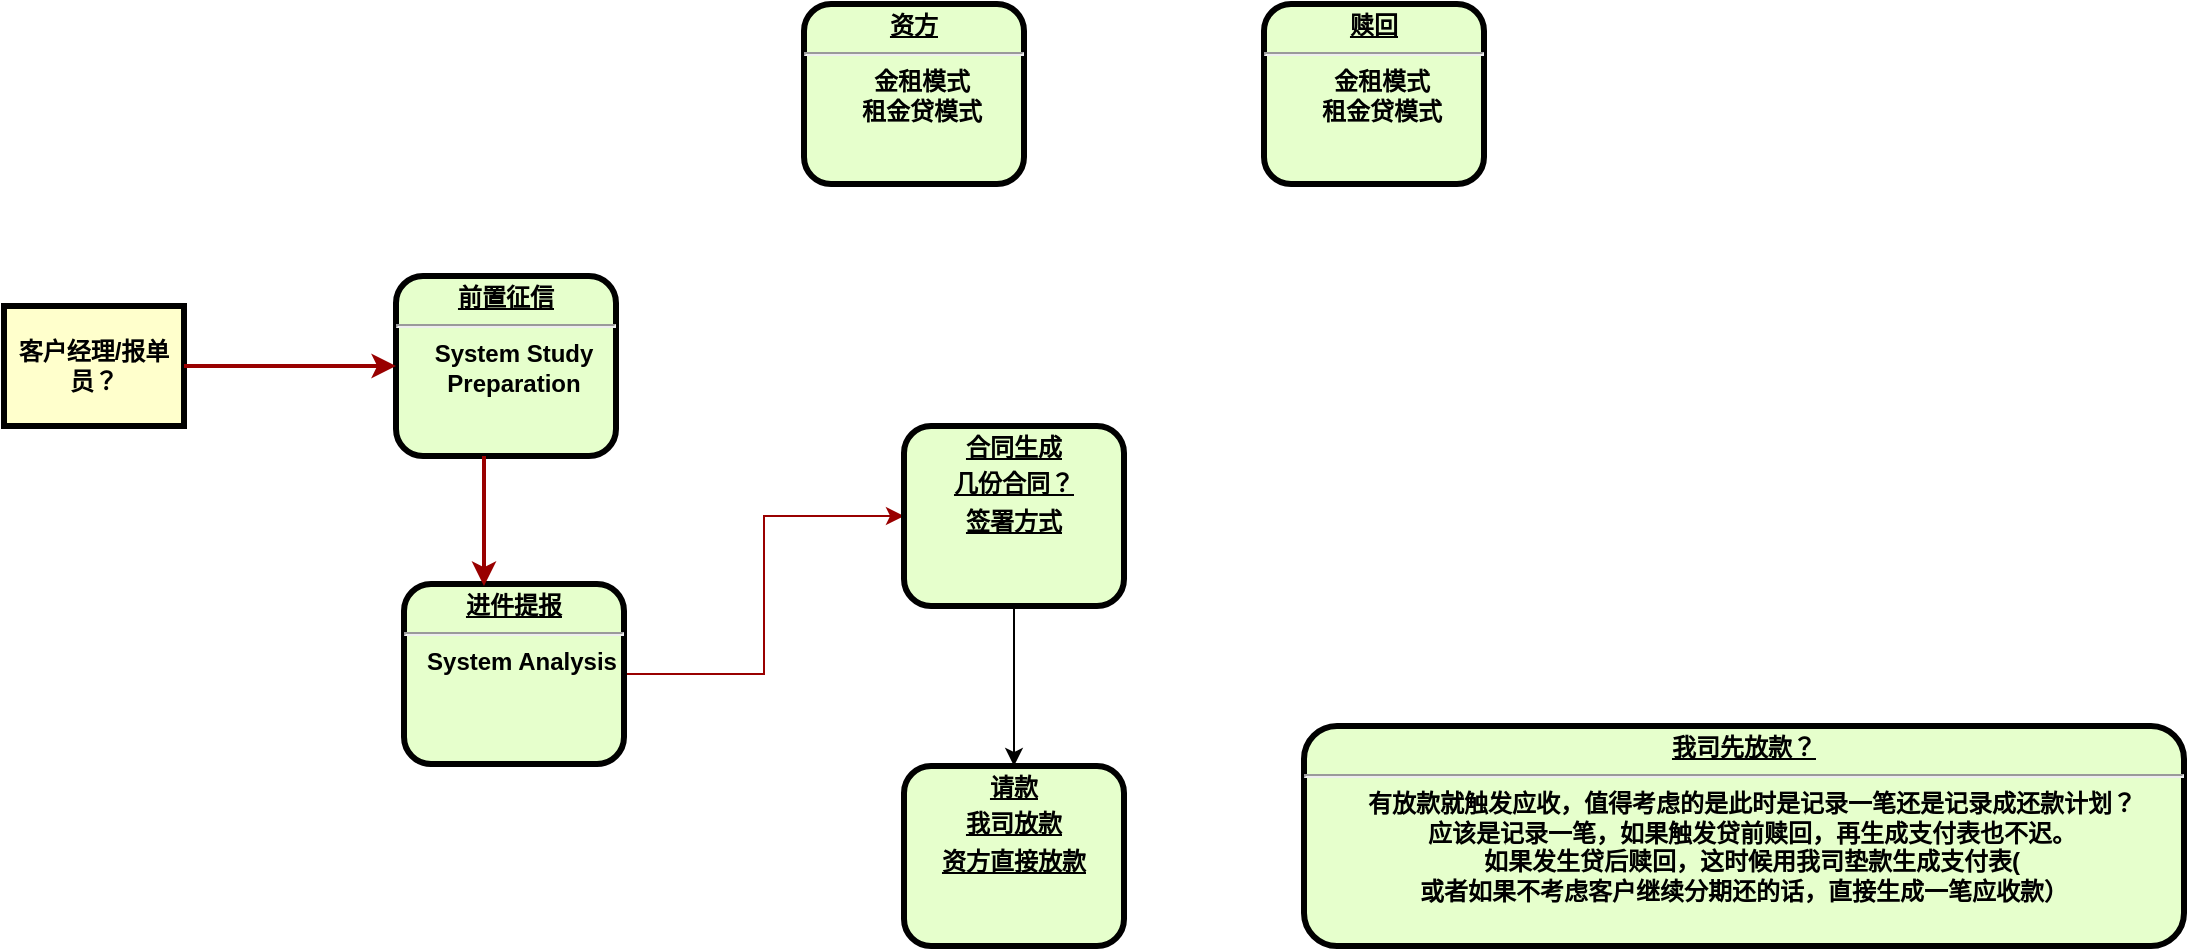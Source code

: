 <mxfile version="21.6.7" type="github">
  <diagram name="Page-1" id="c7558073-3199-34d8-9f00-42111426c3f3">
    <mxGraphModel dx="1395" dy="632" grid="1" gridSize="10" guides="1" tooltips="1" connect="1" arrows="1" fold="1" page="1" pageScale="1" pageWidth="826" pageHeight="1169" background="none" math="0" shadow="0">
      <root>
        <mxCell id="0" />
        <mxCell id="1" parent="0" />
        <mxCell id="2" value="&lt;p style=&quot;margin: 0px; margin-top: 4px; text-align: center; text-decoration: underline;&quot;&gt;&lt;strong&gt;前置征信&lt;br&gt;&lt;/strong&gt;&lt;/p&gt;&lt;hr&gt;&lt;p style=&quot;margin: 0px; margin-left: 8px;&quot;&gt;System Study&lt;/p&gt;&lt;p style=&quot;margin: 0px; margin-left: 8px;&quot;&gt;Preparation&lt;/p&gt;" style="verticalAlign=middle;align=center;overflow=fill;fontSize=12;fontFamily=Helvetica;html=1;rounded=1;fontStyle=1;strokeWidth=3;fillColor=#E6FFCC" parent="1" vertex="1">
          <mxGeometry x="236" y="236" width="110" height="90" as="geometry" />
        </mxCell>
        <mxCell id="4" value="客户经理/报单员？" style="whiteSpace=wrap;align=center;verticalAlign=middle;fontStyle=1;strokeWidth=3;fillColor=#FFFFCC" parent="1" vertex="1">
          <mxGeometry x="40" y="251" width="90" height="60" as="geometry" />
        </mxCell>
        <mxCell id="np0-HoWgLA7KA3SiVWGW-100" style="edgeStyle=orthogonalEdgeStyle;rounded=0;orthogonalLoop=1;jettySize=auto;html=1;strokeColor=#990000;" edge="1" parent="1" source="6" target="np0-HoWgLA7KA3SiVWGW-99">
          <mxGeometry relative="1" as="geometry" />
        </mxCell>
        <mxCell id="6" value="&lt;p style=&quot;margin: 0px; margin-top: 4px; text-align: center; text-decoration: underline;&quot;&gt;&lt;strong&gt;进件提报&lt;br&gt;&lt;/strong&gt;&lt;/p&gt;&lt;hr&gt;&lt;p style=&quot;margin: 0px; margin-left: 8px;&quot;&gt;System Analysis&lt;/p&gt;" style="verticalAlign=middle;align=center;overflow=fill;fontSize=12;fontFamily=Helvetica;html=1;rounded=1;fontStyle=1;strokeWidth=3;fillColor=#E6FFCC" parent="1" vertex="1">
          <mxGeometry x="240" y="390" width="110" height="90" as="geometry" />
        </mxCell>
        <mxCell id="8" value="&lt;p style=&quot;margin: 0px; margin-top: 4px; text-align: center; text-decoration: underline;&quot;&gt;资方&lt;/p&gt;&lt;hr&gt;&lt;p style=&quot;margin: 0px; margin-left: 8px;&quot;&gt;金租模式&lt;/p&gt;&lt;p style=&quot;margin: 0px; margin-left: 8px;&quot;&gt;租金贷模式&lt;/p&gt;" style="verticalAlign=middle;align=center;overflow=fill;fontSize=12;fontFamily=Helvetica;html=1;rounded=1;fontStyle=1;strokeWidth=3;fillColor=#E6FFCC" parent="1" vertex="1">
          <mxGeometry x="440" y="100" width="110" height="90" as="geometry" />
        </mxCell>
        <mxCell id="37" value="" style="edgeStyle=none;noEdgeStyle=1;strokeColor=#990000;strokeWidth=2" parent="1" source="4" target="2" edge="1">
          <mxGeometry width="100" height="100" relative="1" as="geometry">
            <mxPoint x="280" y="190" as="sourcePoint" />
            <mxPoint x="380" y="90" as="targetPoint" />
          </mxGeometry>
        </mxCell>
        <mxCell id="56" value="" style="edgeStyle=elbowEdgeStyle;elbow=horizontal;strokeColor=#990000;strokeWidth=2" parent="1" source="2" edge="1">
          <mxGeometry width="100" height="100" relative="1" as="geometry">
            <mxPoint x="50" y="500" as="sourcePoint" />
            <mxPoint x="280" y="391" as="targetPoint" />
            <Array as="points">
              <mxPoint x="280" y="360" />
            </Array>
          </mxGeometry>
        </mxCell>
        <mxCell id="np0-HoWgLA7KA3SiVWGW-97" value="&lt;p style=&quot;margin: 0px; margin-top: 4px; text-align: center; text-decoration: underline;&quot;&gt;赎回&lt;/p&gt;&lt;hr&gt;&lt;p style=&quot;margin: 0px; margin-left: 8px;&quot;&gt;金租模式&lt;/p&gt;&lt;p style=&quot;margin: 0px; margin-left: 8px;&quot;&gt;租金贷模式&lt;/p&gt;" style="verticalAlign=middle;align=center;overflow=fill;fontSize=12;fontFamily=Helvetica;html=1;rounded=1;fontStyle=1;strokeWidth=3;fillColor=#E6FFCC" vertex="1" parent="1">
          <mxGeometry x="670" y="100" width="110" height="90" as="geometry" />
        </mxCell>
        <mxCell id="np0-HoWgLA7KA3SiVWGW-98" value="&lt;p style=&quot;margin: 0px; margin-top: 4px; text-align: center; text-decoration: underline;&quot;&gt;我司先放款？&lt;/p&gt;&lt;hr&gt;&lt;p style=&quot;margin: 0px; margin-left: 8px;&quot;&gt;有放款就触发应收，值得考虑的是此时是记录一笔还是记录成还款计划？&lt;/p&gt;&lt;p style=&quot;margin: 0px; margin-left: 8px;&quot;&gt;应该是记录一笔，如果触发贷前赎回，再生成支付表也不迟。&lt;/p&gt;&lt;p style=&quot;margin: 0px; margin-left: 8px;&quot;&gt;如果发生贷后赎回，这时候用我司垫款生成支付表(&lt;/p&gt;或者&lt;span style=&quot;background-color: initial;&quot;&gt;如果不考虑客户继续分期还的话，直接生成一笔应收款）&lt;/span&gt;" style="verticalAlign=middle;align=center;overflow=fill;fontSize=12;fontFamily=Helvetica;html=1;rounded=1;fontStyle=1;strokeWidth=3;fillColor=#E6FFCC" vertex="1" parent="1">
          <mxGeometry x="690" y="461" width="440" height="110" as="geometry" />
        </mxCell>
        <mxCell id="np0-HoWgLA7KA3SiVWGW-102" value="" style="edgeStyle=orthogonalEdgeStyle;rounded=0;orthogonalLoop=1;jettySize=auto;html=1;" edge="1" parent="1" source="np0-HoWgLA7KA3SiVWGW-99" target="np0-HoWgLA7KA3SiVWGW-101">
          <mxGeometry relative="1" as="geometry" />
        </mxCell>
        <mxCell id="np0-HoWgLA7KA3SiVWGW-99" value="&lt;p style=&quot;margin: 0px; margin-top: 4px; text-align: center; text-decoration: underline;&quot;&gt;合同生成&lt;/p&gt;&lt;p style=&quot;margin: 0px; margin-top: 4px; text-align: center; text-decoration: underline;&quot;&gt;几份合同？&lt;/p&gt;&lt;p style=&quot;margin: 0px; margin-top: 4px; text-align: center; text-decoration: underline;&quot;&gt;签署方式&lt;/p&gt;" style="verticalAlign=middle;align=center;overflow=fill;fontSize=12;fontFamily=Helvetica;html=1;rounded=1;fontStyle=1;strokeWidth=3;fillColor=#E6FFCC" vertex="1" parent="1">
          <mxGeometry x="490" y="311" width="110" height="90" as="geometry" />
        </mxCell>
        <mxCell id="np0-HoWgLA7KA3SiVWGW-101" value="&lt;p style=&quot;margin: 0px; margin-top: 4px; text-align: center; text-decoration: underline;&quot;&gt;请款&lt;/p&gt;&lt;p style=&quot;margin: 0px; margin-top: 4px; text-align: center; text-decoration: underline;&quot;&gt;我司放款&lt;/p&gt;&lt;p style=&quot;margin: 0px; margin-top: 4px; text-align: center; text-decoration: underline;&quot;&gt;资方直接放款&lt;/p&gt;" style="verticalAlign=middle;align=center;overflow=fill;fontSize=12;fontFamily=Helvetica;html=1;rounded=1;fontStyle=1;strokeWidth=3;fillColor=#E6FFCC" vertex="1" parent="1">
          <mxGeometry x="490" y="481" width="110" height="90" as="geometry" />
        </mxCell>
      </root>
    </mxGraphModel>
  </diagram>
</mxfile>
